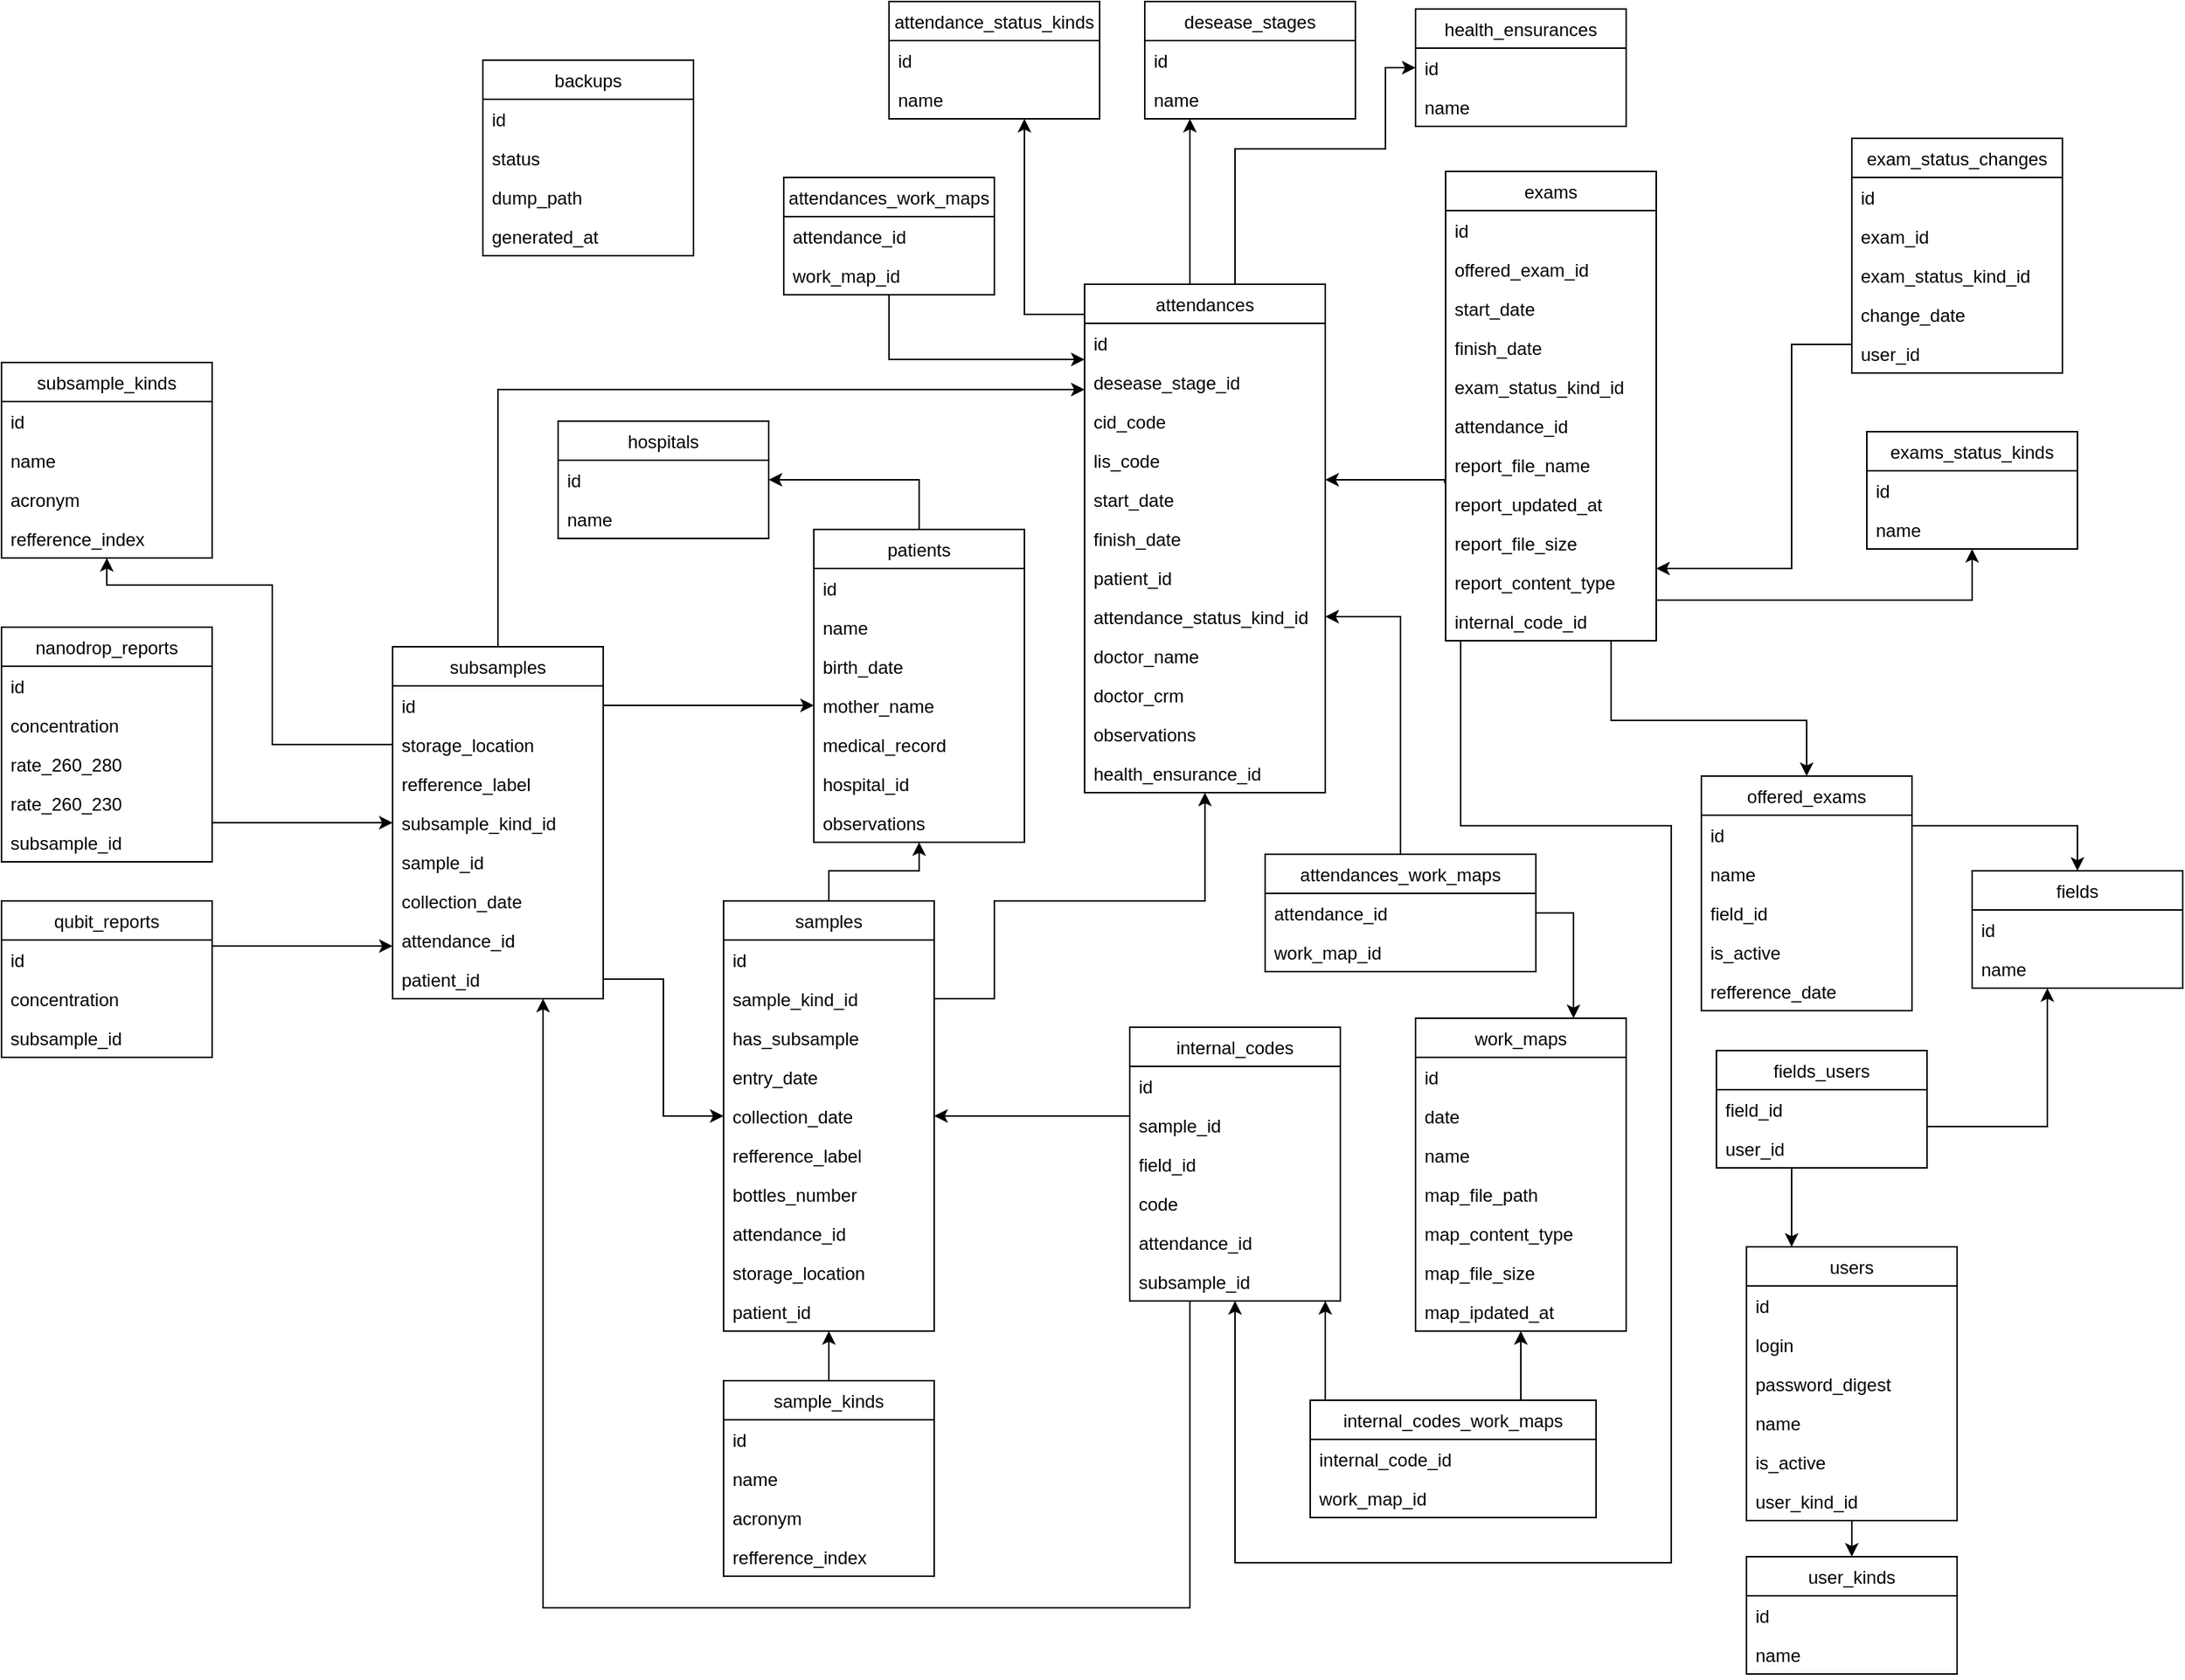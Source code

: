 <mxfile version="10.9.5" type="device"><diagram name="Page-1" id="9f46799a-70d6-7492-0946-bef42562c5a5"><mxGraphModel dx="2695" dy="827" grid="1" gridSize="10" guides="1" tooltips="1" connect="1" arrows="1" fold="1" page="1" pageScale="1" pageWidth="1100" pageHeight="850" background="#ffffff" math="0" shadow="0"><root><mxCell id="0"/><mxCell id="1" parent="0"/><mxCell id="H1HDkSK7e2mvy_Q6WAIs-183" style="edgeStyle=orthogonalEdgeStyle;rounded=0;orthogonalLoop=1;jettySize=auto;html=1;exitX=0;exitY=0.5;exitDx=0;exitDy=0;entryX=0;entryY=0.5;entryDx=0;entryDy=0;" parent="1" edge="1"><mxGeometry relative="1" as="geometry"><Array as="points"><mxPoint x="30" y="816.5"/><mxPoint x="30" y="334.5"/></Array><mxPoint x="80" y="830" as="sourcePoint"/></mxGeometry></mxCell><mxCell id="bh3pTHCVWy5I8DZ_KZWX-1" value="attendance_status_kinds" style="swimlane;fontStyle=0;childLayout=stackLayout;horizontal=1;startSize=26;fillColor=none;horizontalStack=0;resizeParent=1;resizeParentMax=0;resizeLast=0;collapsible=1;marginBottom=0;" parent="1" vertex="1"><mxGeometry x="-110" y="2" width="140" height="78" as="geometry"/></mxCell><mxCell id="bh3pTHCVWy5I8DZ_KZWX-2" value="id" style="text;strokeColor=none;fillColor=none;align=left;verticalAlign=top;spacingLeft=4;spacingRight=4;overflow=hidden;rotatable=0;points=[[0,0.5],[1,0.5]];portConstraint=eastwest;" parent="bh3pTHCVWy5I8DZ_KZWX-1" vertex="1"><mxGeometry y="26" width="140" height="26" as="geometry"/></mxCell><mxCell id="bh3pTHCVWy5I8DZ_KZWX-3" value="name" style="text;strokeColor=none;fillColor=none;align=left;verticalAlign=top;spacingLeft=4;spacingRight=4;overflow=hidden;rotatable=0;points=[[0,0.5],[1,0.5]];portConstraint=eastwest;" parent="bh3pTHCVWy5I8DZ_KZWX-1" vertex="1"><mxGeometry y="52" width="140" height="26" as="geometry"/></mxCell><mxCell id="bh3pTHCVWy5I8DZ_KZWX-25" style="edgeStyle=orthogonalEdgeStyle;rounded=0;orthogonalLoop=1;jettySize=auto;html=1;" parent="1" source="bh3pTHCVWy5I8DZ_KZWX-5" target="bh3pTHCVWy5I8DZ_KZWX-1" edge="1"><mxGeometry relative="1" as="geometry"><Array as="points"><mxPoint x="-20" y="210"/></Array></mxGeometry></mxCell><mxCell id="bh3pTHCVWy5I8DZ_KZWX-197" style="edgeStyle=orthogonalEdgeStyle;rounded=0;orthogonalLoop=1;jettySize=auto;html=1;exitX=0.75;exitY=0;exitDx=0;exitDy=0;" parent="1" source="bh3pTHCVWy5I8DZ_KZWX-5" target="bh3pTHCVWy5I8DZ_KZWX-73" edge="1"><mxGeometry relative="1" as="geometry"><Array as="points"><mxPoint x="120" y="190"/><mxPoint x="120" y="100"/><mxPoint x="220" y="100"/><mxPoint x="220" y="46"/></Array></mxGeometry></mxCell><mxCell id="bh3pTHCVWy5I8DZ_KZWX-5" value="attendances" style="swimlane;fontStyle=0;childLayout=stackLayout;horizontal=1;startSize=26;fillColor=none;horizontalStack=0;resizeParent=1;resizeParentMax=0;resizeLast=0;collapsible=1;marginBottom=0;" parent="1" vertex="1"><mxGeometry x="20" y="190" width="160" height="338" as="geometry"/></mxCell><mxCell id="bh3pTHCVWy5I8DZ_KZWX-6" value="id" style="text;strokeColor=none;fillColor=none;align=left;verticalAlign=top;spacingLeft=4;spacingRight=4;overflow=hidden;rotatable=0;points=[[0,0.5],[1,0.5]];portConstraint=eastwest;" parent="bh3pTHCVWy5I8DZ_KZWX-5" vertex="1"><mxGeometry y="26" width="160" height="26" as="geometry"/></mxCell><mxCell id="bh3pTHCVWy5I8DZ_KZWX-7" value="desease_stage_id" style="text;strokeColor=none;fillColor=none;align=left;verticalAlign=top;spacingLeft=4;spacingRight=4;overflow=hidden;rotatable=0;points=[[0,0.5],[1,0.5]];portConstraint=eastwest;" parent="bh3pTHCVWy5I8DZ_KZWX-5" vertex="1"><mxGeometry y="52" width="160" height="26" as="geometry"/></mxCell><mxCell id="bh3pTHCVWy5I8DZ_KZWX-8" value="cid_code" style="text;strokeColor=none;fillColor=none;align=left;verticalAlign=top;spacingLeft=4;spacingRight=4;overflow=hidden;rotatable=0;points=[[0,0.5],[1,0.5]];portConstraint=eastwest;" parent="bh3pTHCVWy5I8DZ_KZWX-5" vertex="1"><mxGeometry y="78" width="160" height="26" as="geometry"/></mxCell><mxCell id="bh3pTHCVWy5I8DZ_KZWX-9" value="lis_code" style="text;strokeColor=none;fillColor=none;align=left;verticalAlign=top;spacingLeft=4;spacingRight=4;overflow=hidden;rotatable=0;points=[[0,0.5],[1,0.5]];portConstraint=eastwest;" parent="bh3pTHCVWy5I8DZ_KZWX-5" vertex="1"><mxGeometry y="104" width="160" height="26" as="geometry"/></mxCell><mxCell id="bh3pTHCVWy5I8DZ_KZWX-10" value="start_date" style="text;strokeColor=none;fillColor=none;align=left;verticalAlign=top;spacingLeft=4;spacingRight=4;overflow=hidden;rotatable=0;points=[[0,0.5],[1,0.5]];portConstraint=eastwest;" parent="bh3pTHCVWy5I8DZ_KZWX-5" vertex="1"><mxGeometry y="130" width="160" height="26" as="geometry"/></mxCell><mxCell id="bh3pTHCVWy5I8DZ_KZWX-11" value="finish_date" style="text;strokeColor=none;fillColor=none;align=left;verticalAlign=top;spacingLeft=4;spacingRight=4;overflow=hidden;rotatable=0;points=[[0,0.5],[1,0.5]];portConstraint=eastwest;" parent="bh3pTHCVWy5I8DZ_KZWX-5" vertex="1"><mxGeometry y="156" width="160" height="26" as="geometry"/></mxCell><mxCell id="bh3pTHCVWy5I8DZ_KZWX-12" value="patient_id" style="text;strokeColor=none;fillColor=none;align=left;verticalAlign=top;spacingLeft=4;spacingRight=4;overflow=hidden;rotatable=0;points=[[0,0.5],[1,0.5]];portConstraint=eastwest;" parent="bh3pTHCVWy5I8DZ_KZWX-5" vertex="1"><mxGeometry y="182" width="160" height="26" as="geometry"/></mxCell><mxCell id="bh3pTHCVWy5I8DZ_KZWX-13" value="attendance_status_kind_id" style="text;strokeColor=none;fillColor=none;align=left;verticalAlign=top;spacingLeft=4;spacingRight=4;overflow=hidden;rotatable=0;points=[[0,0.5],[1,0.5]];portConstraint=eastwest;" parent="bh3pTHCVWy5I8DZ_KZWX-5" vertex="1"><mxGeometry y="208" width="160" height="26" as="geometry"/></mxCell><mxCell id="bh3pTHCVWy5I8DZ_KZWX-14" value="doctor_name" style="text;strokeColor=none;fillColor=none;align=left;verticalAlign=top;spacingLeft=4;spacingRight=4;overflow=hidden;rotatable=0;points=[[0,0.5],[1,0.5]];portConstraint=eastwest;" parent="bh3pTHCVWy5I8DZ_KZWX-5" vertex="1"><mxGeometry y="234" width="160" height="26" as="geometry"/></mxCell><mxCell id="bh3pTHCVWy5I8DZ_KZWX-15" value="doctor_crm" style="text;strokeColor=none;fillColor=none;align=left;verticalAlign=top;spacingLeft=4;spacingRight=4;overflow=hidden;rotatable=0;points=[[0,0.5],[1,0.5]];portConstraint=eastwest;" parent="bh3pTHCVWy5I8DZ_KZWX-5" vertex="1"><mxGeometry y="260" width="160" height="26" as="geometry"/></mxCell><mxCell id="bh3pTHCVWy5I8DZ_KZWX-16" value="observations" style="text;strokeColor=none;fillColor=none;align=left;verticalAlign=top;spacingLeft=4;spacingRight=4;overflow=hidden;rotatable=0;points=[[0,0.5],[1,0.5]];portConstraint=eastwest;" parent="bh3pTHCVWy5I8DZ_KZWX-5" vertex="1"><mxGeometry y="286" width="160" height="26" as="geometry"/></mxCell><mxCell id="bh3pTHCVWy5I8DZ_KZWX-17" value="health_ensurance_id" style="text;strokeColor=none;fillColor=none;align=left;verticalAlign=top;spacingLeft=4;spacingRight=4;overflow=hidden;rotatable=0;points=[[0,0.5],[1,0.5]];portConstraint=eastwest;" parent="bh3pTHCVWy5I8DZ_KZWX-5" vertex="1"><mxGeometry y="312" width="160" height="26" as="geometry"/></mxCell><mxCell id="bh3pTHCVWy5I8DZ_KZWX-26" value="attendances_work_maps" style="swimlane;fontStyle=0;childLayout=stackLayout;horizontal=1;startSize=26;fillColor=none;horizontalStack=0;resizeParent=1;resizeParentMax=0;resizeLast=0;collapsible=1;marginBottom=0;" parent="1" vertex="1"><mxGeometry x="-180" y="119" width="140" height="78" as="geometry"/></mxCell><mxCell id="bh3pTHCVWy5I8DZ_KZWX-27" value="attendance_id" style="text;strokeColor=none;fillColor=none;align=left;verticalAlign=top;spacingLeft=4;spacingRight=4;overflow=hidden;rotatable=0;points=[[0,0.5],[1,0.5]];portConstraint=eastwest;" parent="bh3pTHCVWy5I8DZ_KZWX-26" vertex="1"><mxGeometry y="26" width="140" height="26" as="geometry"/></mxCell><mxCell id="bh3pTHCVWy5I8DZ_KZWX-28" value="work_map_id" style="text;strokeColor=none;fillColor=none;align=left;verticalAlign=top;spacingLeft=4;spacingRight=4;overflow=hidden;rotatable=0;points=[[0,0.5],[1,0.5]];portConstraint=eastwest;" parent="bh3pTHCVWy5I8DZ_KZWX-26" vertex="1"><mxGeometry y="52" width="140" height="26" as="geometry"/></mxCell><mxCell id="bh3pTHCVWy5I8DZ_KZWX-30" style="edgeStyle=orthogonalEdgeStyle;rounded=0;orthogonalLoop=1;jettySize=auto;html=1;" parent="1" source="bh3pTHCVWy5I8DZ_KZWX-26" target="bh3pTHCVWy5I8DZ_KZWX-5" edge="1"><mxGeometry relative="1" as="geometry"><Array as="points"><mxPoint x="-110" y="240"/></Array></mxGeometry></mxCell><mxCell id="bh3pTHCVWy5I8DZ_KZWX-31" value="backups" style="swimlane;fontStyle=0;childLayout=stackLayout;horizontal=1;startSize=26;fillColor=none;horizontalStack=0;resizeParent=1;resizeParentMax=0;resizeLast=0;collapsible=1;marginBottom=0;" parent="1" vertex="1"><mxGeometry x="-380" y="41" width="140" height="130" as="geometry"/></mxCell><mxCell id="bh3pTHCVWy5I8DZ_KZWX-32" value="id" style="text;strokeColor=none;fillColor=none;align=left;verticalAlign=top;spacingLeft=4;spacingRight=4;overflow=hidden;rotatable=0;points=[[0,0.5],[1,0.5]];portConstraint=eastwest;" parent="bh3pTHCVWy5I8DZ_KZWX-31" vertex="1"><mxGeometry y="26" width="140" height="26" as="geometry"/></mxCell><mxCell id="bh3pTHCVWy5I8DZ_KZWX-33" value="status" style="text;strokeColor=none;fillColor=none;align=left;verticalAlign=top;spacingLeft=4;spacingRight=4;overflow=hidden;rotatable=0;points=[[0,0.5],[1,0.5]];portConstraint=eastwest;" parent="bh3pTHCVWy5I8DZ_KZWX-31" vertex="1"><mxGeometry y="52" width="140" height="26" as="geometry"/></mxCell><mxCell id="bh3pTHCVWy5I8DZ_KZWX-34" value="dump_path" style="text;strokeColor=none;fillColor=none;align=left;verticalAlign=top;spacingLeft=4;spacingRight=4;overflow=hidden;rotatable=0;points=[[0,0.5],[1,0.5]];portConstraint=eastwest;" parent="bh3pTHCVWy5I8DZ_KZWX-31" vertex="1"><mxGeometry y="78" width="140" height="26" as="geometry"/></mxCell><mxCell id="bh3pTHCVWy5I8DZ_KZWX-35" value="generated_at" style="text;strokeColor=none;fillColor=none;align=left;verticalAlign=top;spacingLeft=4;spacingRight=4;overflow=hidden;rotatable=0;points=[[0,0.5],[1,0.5]];portConstraint=eastwest;" parent="bh3pTHCVWy5I8DZ_KZWX-31" vertex="1"><mxGeometry y="104" width="140" height="26" as="geometry"/></mxCell><mxCell id="bh3pTHCVWy5I8DZ_KZWX-36" value="desease_stages" style="swimlane;fontStyle=0;childLayout=stackLayout;horizontal=1;startSize=26;fillColor=none;horizontalStack=0;resizeParent=1;resizeParentMax=0;resizeLast=0;collapsible=1;marginBottom=0;" parent="1" vertex="1"><mxGeometry x="60" y="2" width="140" height="78" as="geometry"/></mxCell><mxCell id="bh3pTHCVWy5I8DZ_KZWX-37" value="id" style="text;strokeColor=none;fillColor=none;align=left;verticalAlign=top;spacingLeft=4;spacingRight=4;overflow=hidden;rotatable=0;points=[[0,0.5],[1,0.5]];portConstraint=eastwest;" parent="bh3pTHCVWy5I8DZ_KZWX-36" vertex="1"><mxGeometry y="26" width="140" height="26" as="geometry"/></mxCell><mxCell id="bh3pTHCVWy5I8DZ_KZWX-38" value="name" style="text;strokeColor=none;fillColor=none;align=left;verticalAlign=top;spacingLeft=4;spacingRight=4;overflow=hidden;rotatable=0;points=[[0,0.5],[1,0.5]];portConstraint=eastwest;" parent="bh3pTHCVWy5I8DZ_KZWX-36" vertex="1"><mxGeometry y="52" width="140" height="26" as="geometry"/></mxCell><mxCell id="bh3pTHCVWy5I8DZ_KZWX-40" style="edgeStyle=orthogonalEdgeStyle;rounded=0;orthogonalLoop=1;jettySize=auto;html=1;" parent="1" source="bh3pTHCVWy5I8DZ_KZWX-5" target="bh3pTHCVWy5I8DZ_KZWX-36" edge="1"><mxGeometry relative="1" as="geometry"><Array as="points"><mxPoint x="90" y="160"/><mxPoint x="90" y="160"/></Array></mxGeometry></mxCell><mxCell id="bh3pTHCVWy5I8DZ_KZWX-41" value="exam_status_changes" style="swimlane;fontStyle=0;childLayout=stackLayout;horizontal=1;startSize=26;fillColor=none;horizontalStack=0;resizeParent=1;resizeParentMax=0;resizeLast=0;collapsible=1;marginBottom=0;" parent="1" vertex="1"><mxGeometry x="530" y="93" width="140" height="156" as="geometry"/></mxCell><mxCell id="bh3pTHCVWy5I8DZ_KZWX-42" value="id" style="text;strokeColor=none;fillColor=none;align=left;verticalAlign=top;spacingLeft=4;spacingRight=4;overflow=hidden;rotatable=0;points=[[0,0.5],[1,0.5]];portConstraint=eastwest;" parent="bh3pTHCVWy5I8DZ_KZWX-41" vertex="1"><mxGeometry y="26" width="140" height="26" as="geometry"/></mxCell><mxCell id="bh3pTHCVWy5I8DZ_KZWX-43" value="exam_id" style="text;strokeColor=none;fillColor=none;align=left;verticalAlign=top;spacingLeft=4;spacingRight=4;overflow=hidden;rotatable=0;points=[[0,0.5],[1,0.5]];portConstraint=eastwest;" parent="bh3pTHCVWy5I8DZ_KZWX-41" vertex="1"><mxGeometry y="52" width="140" height="26" as="geometry"/></mxCell><mxCell id="bh3pTHCVWy5I8DZ_KZWX-44" value="exam_status_kind_id" style="text;strokeColor=none;fillColor=none;align=left;verticalAlign=top;spacingLeft=4;spacingRight=4;overflow=hidden;rotatable=0;points=[[0,0.5],[1,0.5]];portConstraint=eastwest;" parent="bh3pTHCVWy5I8DZ_KZWX-41" vertex="1"><mxGeometry y="78" width="140" height="26" as="geometry"/></mxCell><mxCell id="bh3pTHCVWy5I8DZ_KZWX-45" value="change_date" style="text;strokeColor=none;fillColor=none;align=left;verticalAlign=top;spacingLeft=4;spacingRight=4;overflow=hidden;rotatable=0;points=[[0,0.5],[1,0.5]];portConstraint=eastwest;" parent="bh3pTHCVWy5I8DZ_KZWX-41" vertex="1"><mxGeometry y="104" width="140" height="26" as="geometry"/></mxCell><mxCell id="bh3pTHCVWy5I8DZ_KZWX-46" value="user_id" style="text;strokeColor=none;fillColor=none;align=left;verticalAlign=top;spacingLeft=4;spacingRight=4;overflow=hidden;rotatable=0;points=[[0,0.5],[1,0.5]];portConstraint=eastwest;" parent="bh3pTHCVWy5I8DZ_KZWX-41" vertex="1"><mxGeometry y="130" width="140" height="26" as="geometry"/></mxCell><mxCell id="bh3pTHCVWy5I8DZ_KZWX-48" value="exams_status_kinds" style="swimlane;fontStyle=0;childLayout=stackLayout;horizontal=1;startSize=26;fillColor=none;horizontalStack=0;resizeParent=1;resizeParentMax=0;resizeLast=0;collapsible=1;marginBottom=0;" parent="1" vertex="1"><mxGeometry x="540" y="288" width="140" height="78" as="geometry"/></mxCell><mxCell id="bh3pTHCVWy5I8DZ_KZWX-49" value="id" style="text;strokeColor=none;fillColor=none;align=left;verticalAlign=top;spacingLeft=4;spacingRight=4;overflow=hidden;rotatable=0;points=[[0,0.5],[1,0.5]];portConstraint=eastwest;" parent="bh3pTHCVWy5I8DZ_KZWX-48" vertex="1"><mxGeometry y="26" width="140" height="26" as="geometry"/></mxCell><mxCell id="bh3pTHCVWy5I8DZ_KZWX-50" value="name" style="text;strokeColor=none;fillColor=none;align=left;verticalAlign=top;spacingLeft=4;spacingRight=4;overflow=hidden;rotatable=0;points=[[0,0.5],[1,0.5]];portConstraint=eastwest;" parent="bh3pTHCVWy5I8DZ_KZWX-48" vertex="1"><mxGeometry y="52" width="140" height="26" as="geometry"/></mxCell><mxCell id="bh3pTHCVWy5I8DZ_KZWX-52" value="exams" style="swimlane;fontStyle=0;childLayout=stackLayout;horizontal=1;startSize=26;fillColor=none;horizontalStack=0;resizeParent=1;resizeParentMax=0;resizeLast=0;collapsible=1;marginBottom=0;" parent="1" vertex="1"><mxGeometry x="260" y="115" width="140" height="312" as="geometry"/></mxCell><mxCell id="bh3pTHCVWy5I8DZ_KZWX-53" value="id" style="text;strokeColor=none;fillColor=none;align=left;verticalAlign=top;spacingLeft=4;spacingRight=4;overflow=hidden;rotatable=0;points=[[0,0.5],[1,0.5]];portConstraint=eastwest;" parent="bh3pTHCVWy5I8DZ_KZWX-52" vertex="1"><mxGeometry y="26" width="140" height="26" as="geometry"/></mxCell><mxCell id="bh3pTHCVWy5I8DZ_KZWX-54" value="offered_exam_id" style="text;strokeColor=none;fillColor=none;align=left;verticalAlign=top;spacingLeft=4;spacingRight=4;overflow=hidden;rotatable=0;points=[[0,0.5],[1,0.5]];portConstraint=eastwest;" parent="bh3pTHCVWy5I8DZ_KZWX-52" vertex="1"><mxGeometry y="52" width="140" height="26" as="geometry"/></mxCell><mxCell id="bh3pTHCVWy5I8DZ_KZWX-55" value="start_date" style="text;strokeColor=none;fillColor=none;align=left;verticalAlign=top;spacingLeft=4;spacingRight=4;overflow=hidden;rotatable=0;points=[[0,0.5],[1,0.5]];portConstraint=eastwest;" parent="bh3pTHCVWy5I8DZ_KZWX-52" vertex="1"><mxGeometry y="78" width="140" height="26" as="geometry"/></mxCell><mxCell id="bh3pTHCVWy5I8DZ_KZWX-56" value="finish_date" style="text;strokeColor=none;fillColor=none;align=left;verticalAlign=top;spacingLeft=4;spacingRight=4;overflow=hidden;rotatable=0;points=[[0,0.5],[1,0.5]];portConstraint=eastwest;" parent="bh3pTHCVWy5I8DZ_KZWX-52" vertex="1"><mxGeometry y="104" width="140" height="26" as="geometry"/></mxCell><mxCell id="bh3pTHCVWy5I8DZ_KZWX-57" value="exam_status_kind_id" style="text;strokeColor=none;fillColor=none;align=left;verticalAlign=top;spacingLeft=4;spacingRight=4;overflow=hidden;rotatable=0;points=[[0,0.5],[1,0.5]];portConstraint=eastwest;" parent="bh3pTHCVWy5I8DZ_KZWX-52" vertex="1"><mxGeometry y="130" width="140" height="26" as="geometry"/></mxCell><mxCell id="bh3pTHCVWy5I8DZ_KZWX-58" value="attendance_id" style="text;strokeColor=none;fillColor=none;align=left;verticalAlign=top;spacingLeft=4;spacingRight=4;overflow=hidden;rotatable=0;points=[[0,0.5],[1,0.5]];portConstraint=eastwest;" parent="bh3pTHCVWy5I8DZ_KZWX-52" vertex="1"><mxGeometry y="156" width="140" height="26" as="geometry"/></mxCell><mxCell id="bh3pTHCVWy5I8DZ_KZWX-20" value="report_file_name" style="text;strokeColor=none;fillColor=none;align=left;verticalAlign=top;spacingLeft=4;spacingRight=4;overflow=hidden;rotatable=0;points=[[0,0.5],[1,0.5]];portConstraint=eastwest;" parent="bh3pTHCVWy5I8DZ_KZWX-52" vertex="1"><mxGeometry y="182" width="140" height="26" as="geometry"/></mxCell><mxCell id="bh3pTHCVWy5I8DZ_KZWX-23" value="report_updated_at" style="text;strokeColor=none;fillColor=none;align=left;verticalAlign=top;spacingLeft=4;spacingRight=4;overflow=hidden;rotatable=0;points=[[0,0.5],[1,0.5]];portConstraint=eastwest;" parent="bh3pTHCVWy5I8DZ_KZWX-52" vertex="1"><mxGeometry y="208" width="140" height="26" as="geometry"/></mxCell><mxCell id="bh3pTHCVWy5I8DZ_KZWX-22" value="report_file_size" style="text;strokeColor=none;fillColor=none;align=left;verticalAlign=top;spacingLeft=4;spacingRight=4;overflow=hidden;rotatable=0;points=[[0,0.5],[1,0.5]];portConstraint=eastwest;" parent="bh3pTHCVWy5I8DZ_KZWX-52" vertex="1"><mxGeometry y="234" width="140" height="26" as="geometry"/></mxCell><mxCell id="bh3pTHCVWy5I8DZ_KZWX-21" value="report_content_type" style="text;strokeColor=none;fillColor=none;align=left;verticalAlign=top;spacingLeft=4;spacingRight=4;overflow=hidden;rotatable=0;points=[[0,0.5],[1,0.5]];portConstraint=eastwest;" parent="bh3pTHCVWy5I8DZ_KZWX-52" vertex="1"><mxGeometry y="260" width="140" height="26" as="geometry"/></mxCell><mxCell id="bh3pTHCVWy5I8DZ_KZWX-59" value="internal_code_id" style="text;strokeColor=none;fillColor=none;align=left;verticalAlign=top;spacingLeft=4;spacingRight=4;overflow=hidden;rotatable=0;points=[[0,0.5],[1,0.5]];portConstraint=eastwest;" parent="bh3pTHCVWy5I8DZ_KZWX-52" vertex="1"><mxGeometry y="286" width="140" height="26" as="geometry"/></mxCell><mxCell id="bh3pTHCVWy5I8DZ_KZWX-61" style="edgeStyle=orthogonalEdgeStyle;rounded=0;orthogonalLoop=1;jettySize=auto;html=1;" parent="1" source="bh3pTHCVWy5I8DZ_KZWX-52" target="bh3pTHCVWy5I8DZ_KZWX-48" edge="1"><mxGeometry relative="1" as="geometry"><mxPoint x="380" y="400" as="sourcePoint"/><Array as="points"><mxPoint x="610" y="400"/></Array></mxGeometry></mxCell><mxCell id="bh3pTHCVWy5I8DZ_KZWX-64" value="fields" style="swimlane;fontStyle=0;childLayout=stackLayout;horizontal=1;startSize=26;fillColor=none;horizontalStack=0;resizeParent=1;resizeParentMax=0;resizeLast=0;collapsible=1;marginBottom=0;" parent="1" vertex="1"><mxGeometry x="610" y="580" width="140" height="78" as="geometry"/></mxCell><mxCell id="bh3pTHCVWy5I8DZ_KZWX-65" value="id" style="text;strokeColor=none;fillColor=none;align=left;verticalAlign=top;spacingLeft=4;spacingRight=4;overflow=hidden;rotatable=0;points=[[0,0.5],[1,0.5]];portConstraint=eastwest;" parent="bh3pTHCVWy5I8DZ_KZWX-64" vertex="1"><mxGeometry y="26" width="140" height="26" as="geometry"/></mxCell><mxCell id="bh3pTHCVWy5I8DZ_KZWX-66" value="name" style="text;strokeColor=none;fillColor=none;align=left;verticalAlign=top;spacingLeft=4;spacingRight=4;overflow=hidden;rotatable=0;points=[[0,0.5],[1,0.5]];portConstraint=eastwest;" parent="bh3pTHCVWy5I8DZ_KZWX-64" vertex="1"><mxGeometry y="52" width="140" height="26" as="geometry"/></mxCell><mxCell id="bh3pTHCVWy5I8DZ_KZWX-196" style="edgeStyle=orthogonalEdgeStyle;rounded=0;orthogonalLoop=1;jettySize=auto;html=1;" parent="1" source="bh3pTHCVWy5I8DZ_KZWX-68" target="bh3pTHCVWy5I8DZ_KZWX-177" edge="1"><mxGeometry relative="1" as="geometry"><mxPoint x="600" y="780" as="sourcePoint"/><Array as="points"><mxPoint x="490" y="810"/><mxPoint x="490" y="810"/></Array></mxGeometry></mxCell><mxCell id="bh3pTHCVWy5I8DZ_KZWX-68" value="fields_users" style="swimlane;fontStyle=0;childLayout=stackLayout;horizontal=1;startSize=26;fillColor=none;horizontalStack=0;resizeParent=1;resizeParentMax=0;resizeLast=0;collapsible=1;marginBottom=0;" parent="1" vertex="1"><mxGeometry x="440" y="699.5" width="140" height="78" as="geometry"/></mxCell><mxCell id="bh3pTHCVWy5I8DZ_KZWX-69" value="field_id" style="text;strokeColor=none;fillColor=none;align=left;verticalAlign=top;spacingLeft=4;spacingRight=4;overflow=hidden;rotatable=0;points=[[0,0.5],[1,0.5]];portConstraint=eastwest;" parent="bh3pTHCVWy5I8DZ_KZWX-68" vertex="1"><mxGeometry y="26" width="140" height="26" as="geometry"/></mxCell><mxCell id="bh3pTHCVWy5I8DZ_KZWX-70" value="user_id" style="text;strokeColor=none;fillColor=none;align=left;verticalAlign=top;spacingLeft=4;spacingRight=4;overflow=hidden;rotatable=0;points=[[0,0.5],[1,0.5]];portConstraint=eastwest;" parent="bh3pTHCVWy5I8DZ_KZWX-68" vertex="1"><mxGeometry y="52" width="140" height="26" as="geometry"/></mxCell><mxCell id="bh3pTHCVWy5I8DZ_KZWX-73" value="health_ensurances" style="swimlane;fontStyle=0;childLayout=stackLayout;horizontal=1;startSize=26;fillColor=none;horizontalStack=0;resizeParent=1;resizeParentMax=0;resizeLast=0;collapsible=1;marginBottom=0;" parent="1" vertex="1"><mxGeometry x="240" y="7" width="140" height="78" as="geometry"/></mxCell><mxCell id="bh3pTHCVWy5I8DZ_KZWX-74" value="id" style="text;strokeColor=none;fillColor=none;align=left;verticalAlign=top;spacingLeft=4;spacingRight=4;overflow=hidden;rotatable=0;points=[[0,0.5],[1,0.5]];portConstraint=eastwest;" parent="bh3pTHCVWy5I8DZ_KZWX-73" vertex="1"><mxGeometry y="26" width="140" height="26" as="geometry"/></mxCell><mxCell id="bh3pTHCVWy5I8DZ_KZWX-75" value="name" style="text;strokeColor=none;fillColor=none;align=left;verticalAlign=top;spacingLeft=4;spacingRight=4;overflow=hidden;rotatable=0;points=[[0,0.5],[1,0.5]];portConstraint=eastwest;" parent="bh3pTHCVWy5I8DZ_KZWX-73" vertex="1"><mxGeometry y="52" width="140" height="26" as="geometry"/></mxCell><mxCell id="bh3pTHCVWy5I8DZ_KZWX-78" value="hospitals" style="swimlane;fontStyle=0;childLayout=stackLayout;horizontal=1;startSize=26;fillColor=none;horizontalStack=0;resizeParent=1;resizeParentMax=0;resizeLast=0;collapsible=1;marginBottom=0;" parent="1" vertex="1"><mxGeometry x="-330" y="281" width="140" height="78" as="geometry"/></mxCell><mxCell id="bh3pTHCVWy5I8DZ_KZWX-79" value="id" style="text;strokeColor=none;fillColor=none;align=left;verticalAlign=top;spacingLeft=4;spacingRight=4;overflow=hidden;rotatable=0;points=[[0,0.5],[1,0.5]];portConstraint=eastwest;" parent="bh3pTHCVWy5I8DZ_KZWX-78" vertex="1"><mxGeometry y="26" width="140" height="26" as="geometry"/></mxCell><mxCell id="bh3pTHCVWy5I8DZ_KZWX-80" value="name" style="text;strokeColor=none;fillColor=none;align=left;verticalAlign=top;spacingLeft=4;spacingRight=4;overflow=hidden;rotatable=0;points=[[0,0.5],[1,0.5]];portConstraint=eastwest;" parent="bh3pTHCVWy5I8DZ_KZWX-78" vertex="1"><mxGeometry y="52" width="140" height="26" as="geometry"/></mxCell><mxCell id="bh3pTHCVWy5I8DZ_KZWX-82" value="internal_codes" style="swimlane;fontStyle=0;childLayout=stackLayout;horizontal=1;startSize=26;fillColor=none;horizontalStack=0;resizeParent=1;resizeParentMax=0;resizeLast=0;collapsible=1;marginBottom=0;" parent="1" vertex="1"><mxGeometry x="50" y="684" width="140" height="182" as="geometry"/></mxCell><mxCell id="bh3pTHCVWy5I8DZ_KZWX-83" value="id" style="text;strokeColor=none;fillColor=none;align=left;verticalAlign=top;spacingLeft=4;spacingRight=4;overflow=hidden;rotatable=0;points=[[0,0.5],[1,0.5]];portConstraint=eastwest;" parent="bh3pTHCVWy5I8DZ_KZWX-82" vertex="1"><mxGeometry y="26" width="140" height="26" as="geometry"/></mxCell><mxCell id="bh3pTHCVWy5I8DZ_KZWX-84" value="sample_id" style="text;strokeColor=none;fillColor=none;align=left;verticalAlign=top;spacingLeft=4;spacingRight=4;overflow=hidden;rotatable=0;points=[[0,0.5],[1,0.5]];portConstraint=eastwest;" parent="bh3pTHCVWy5I8DZ_KZWX-82" vertex="1"><mxGeometry y="52" width="140" height="26" as="geometry"/></mxCell><mxCell id="bh3pTHCVWy5I8DZ_KZWX-85" value="field_id" style="text;strokeColor=none;fillColor=none;align=left;verticalAlign=top;spacingLeft=4;spacingRight=4;overflow=hidden;rotatable=0;points=[[0,0.5],[1,0.5]];portConstraint=eastwest;" parent="bh3pTHCVWy5I8DZ_KZWX-82" vertex="1"><mxGeometry y="78" width="140" height="26" as="geometry"/></mxCell><mxCell id="bh3pTHCVWy5I8DZ_KZWX-86" value="code" style="text;strokeColor=none;fillColor=none;align=left;verticalAlign=top;spacingLeft=4;spacingRight=4;overflow=hidden;rotatable=0;points=[[0,0.5],[1,0.5]];portConstraint=eastwest;" parent="bh3pTHCVWy5I8DZ_KZWX-82" vertex="1"><mxGeometry y="104" width="140" height="26" as="geometry"/></mxCell><mxCell id="bh3pTHCVWy5I8DZ_KZWX-87" value="attendance_id" style="text;strokeColor=none;fillColor=none;align=left;verticalAlign=top;spacingLeft=4;spacingRight=4;overflow=hidden;rotatable=0;points=[[0,0.5],[1,0.5]];portConstraint=eastwest;" parent="bh3pTHCVWy5I8DZ_KZWX-82" vertex="1"><mxGeometry y="130" width="140" height="26" as="geometry"/></mxCell><mxCell id="bh3pTHCVWy5I8DZ_KZWX-88" value="subsample_id" style="text;strokeColor=none;fillColor=none;align=left;verticalAlign=top;spacingLeft=4;spacingRight=4;overflow=hidden;rotatable=0;points=[[0,0.5],[1,0.5]];portConstraint=eastwest;" parent="bh3pTHCVWy5I8DZ_KZWX-82" vertex="1"><mxGeometry y="156" width="140" height="26" as="geometry"/></mxCell><mxCell id="bh3pTHCVWy5I8DZ_KZWX-93" value="nanodrop_reports" style="swimlane;fontStyle=0;childLayout=stackLayout;horizontal=1;startSize=26;fillColor=none;horizontalStack=0;resizeParent=1;resizeParentMax=0;resizeLast=0;collapsible=1;marginBottom=0;" parent="1" vertex="1"><mxGeometry x="-700" y="418" width="140" height="156" as="geometry"/></mxCell><mxCell id="bh3pTHCVWy5I8DZ_KZWX-94" value="id" style="text;strokeColor=none;fillColor=none;align=left;verticalAlign=top;spacingLeft=4;spacingRight=4;overflow=hidden;rotatable=0;points=[[0,0.5],[1,0.5]];portConstraint=eastwest;" parent="bh3pTHCVWy5I8DZ_KZWX-93" vertex="1"><mxGeometry y="26" width="140" height="26" as="geometry"/></mxCell><mxCell id="bh3pTHCVWy5I8DZ_KZWX-95" value="concentration" style="text;strokeColor=none;fillColor=none;align=left;verticalAlign=top;spacingLeft=4;spacingRight=4;overflow=hidden;rotatable=0;points=[[0,0.5],[1,0.5]];portConstraint=eastwest;" parent="bh3pTHCVWy5I8DZ_KZWX-93" vertex="1"><mxGeometry y="52" width="140" height="26" as="geometry"/></mxCell><mxCell id="bh3pTHCVWy5I8DZ_KZWX-96" value="rate_260_280" style="text;strokeColor=none;fillColor=none;align=left;verticalAlign=top;spacingLeft=4;spacingRight=4;overflow=hidden;rotatable=0;points=[[0,0.5],[1,0.5]];portConstraint=eastwest;" parent="bh3pTHCVWy5I8DZ_KZWX-93" vertex="1"><mxGeometry y="78" width="140" height="26" as="geometry"/></mxCell><mxCell id="bh3pTHCVWy5I8DZ_KZWX-97" value="rate_260_230" style="text;strokeColor=none;fillColor=none;align=left;verticalAlign=top;spacingLeft=4;spacingRight=4;overflow=hidden;rotatable=0;points=[[0,0.5],[1,0.5]];portConstraint=eastwest;" parent="bh3pTHCVWy5I8DZ_KZWX-93" vertex="1"><mxGeometry y="104" width="140" height="26" as="geometry"/></mxCell><mxCell id="bh3pTHCVWy5I8DZ_KZWX-98" value="subsample_id" style="text;strokeColor=none;fillColor=none;align=left;verticalAlign=top;spacingLeft=4;spacingRight=4;overflow=hidden;rotatable=0;points=[[0,0.5],[1,0.5]];portConstraint=eastwest;" parent="bh3pTHCVWy5I8DZ_KZWX-93" vertex="1"><mxGeometry y="130" width="140" height="26" as="geometry"/></mxCell><mxCell id="bh3pTHCVWy5I8DZ_KZWX-100" value="offered_exams" style="swimlane;fontStyle=0;childLayout=stackLayout;horizontal=1;startSize=26;fillColor=none;horizontalStack=0;resizeParent=1;resizeParentMax=0;resizeLast=0;collapsible=1;marginBottom=0;" parent="1" vertex="1"><mxGeometry x="430" y="517" width="140" height="156" as="geometry"/></mxCell><mxCell id="bh3pTHCVWy5I8DZ_KZWX-101" value="id" style="text;strokeColor=none;fillColor=none;align=left;verticalAlign=top;spacingLeft=4;spacingRight=4;overflow=hidden;rotatable=0;points=[[0,0.5],[1,0.5]];portConstraint=eastwest;" parent="bh3pTHCVWy5I8DZ_KZWX-100" vertex="1"><mxGeometry y="26" width="140" height="26" as="geometry"/></mxCell><mxCell id="bh3pTHCVWy5I8DZ_KZWX-102" value="name" style="text;strokeColor=none;fillColor=none;align=left;verticalAlign=top;spacingLeft=4;spacingRight=4;overflow=hidden;rotatable=0;points=[[0,0.5],[1,0.5]];portConstraint=eastwest;" parent="bh3pTHCVWy5I8DZ_KZWX-100" vertex="1"><mxGeometry y="52" width="140" height="26" as="geometry"/></mxCell><mxCell id="bh3pTHCVWy5I8DZ_KZWX-103" value="field_id" style="text;strokeColor=none;fillColor=none;align=left;verticalAlign=top;spacingLeft=4;spacingRight=4;overflow=hidden;rotatable=0;points=[[0,0.5],[1,0.5]];portConstraint=eastwest;" parent="bh3pTHCVWy5I8DZ_KZWX-100" vertex="1"><mxGeometry y="78" width="140" height="26" as="geometry"/></mxCell><mxCell id="bh3pTHCVWy5I8DZ_KZWX-104" value="is_active" style="text;strokeColor=none;fillColor=none;align=left;verticalAlign=top;spacingLeft=4;spacingRight=4;overflow=hidden;rotatable=0;points=[[0,0.5],[1,0.5]];portConstraint=eastwest;" parent="bh3pTHCVWy5I8DZ_KZWX-100" vertex="1"><mxGeometry y="104" width="140" height="26" as="geometry"/></mxCell><mxCell id="bh3pTHCVWy5I8DZ_KZWX-105" value="refference_date" style="text;strokeColor=none;fillColor=none;align=left;verticalAlign=top;spacingLeft=4;spacingRight=4;overflow=hidden;rotatable=0;points=[[0,0.5],[1,0.5]];portConstraint=eastwest;" parent="bh3pTHCVWy5I8DZ_KZWX-100" vertex="1"><mxGeometry y="130" width="140" height="26" as="geometry"/></mxCell><mxCell id="bh3pTHCVWy5I8DZ_KZWX-108" style="edgeStyle=orthogonalEdgeStyle;rounded=0;orthogonalLoop=1;jettySize=auto;html=1;" parent="1" source="bh3pTHCVWy5I8DZ_KZWX-100" target="bh3pTHCVWy5I8DZ_KZWX-64" edge="1"><mxGeometry relative="1" as="geometry"><Array as="points"><mxPoint x="680" y="550"/></Array></mxGeometry></mxCell><mxCell id="bh3pTHCVWy5I8DZ_KZWX-109" style="edgeStyle=orthogonalEdgeStyle;rounded=0;orthogonalLoop=1;jettySize=auto;html=1;entryX=0.5;entryY=0;entryDx=0;entryDy=0;" parent="1" source="bh3pTHCVWy5I8DZ_KZWX-52" target="bh3pTHCVWy5I8DZ_KZWX-100" edge="1"><mxGeometry relative="1" as="geometry"><Array as="points"><mxPoint x="370" y="480"/><mxPoint x="500" y="480"/></Array></mxGeometry></mxCell><mxCell id="bh3pTHCVWy5I8DZ_KZWX-215" style="edgeStyle=orthogonalEdgeStyle;rounded=0;orthogonalLoop=1;jettySize=auto;html=1;exitX=0.5;exitY=0;exitDx=0;exitDy=0;" parent="1" source="bh3pTHCVWy5I8DZ_KZWX-111" target="bh3pTHCVWy5I8DZ_KZWX-78" edge="1"><mxGeometry relative="1" as="geometry"/></mxCell><mxCell id="bh3pTHCVWy5I8DZ_KZWX-111" value="patients" style="swimlane;fontStyle=0;childLayout=stackLayout;horizontal=1;startSize=26;fillColor=none;horizontalStack=0;resizeParent=1;resizeParentMax=0;resizeLast=0;collapsible=1;marginBottom=0;" parent="1" vertex="1"><mxGeometry x="-160" y="353" width="140" height="208" as="geometry"/></mxCell><mxCell id="bh3pTHCVWy5I8DZ_KZWX-112" value="id" style="text;strokeColor=none;fillColor=none;align=left;verticalAlign=top;spacingLeft=4;spacingRight=4;overflow=hidden;rotatable=0;points=[[0,0.5],[1,0.5]];portConstraint=eastwest;" parent="bh3pTHCVWy5I8DZ_KZWX-111" vertex="1"><mxGeometry y="26" width="140" height="26" as="geometry"/></mxCell><mxCell id="bh3pTHCVWy5I8DZ_KZWX-113" value="name" style="text;strokeColor=none;fillColor=none;align=left;verticalAlign=top;spacingLeft=4;spacingRight=4;overflow=hidden;rotatable=0;points=[[0,0.5],[1,0.5]];portConstraint=eastwest;" parent="bh3pTHCVWy5I8DZ_KZWX-111" vertex="1"><mxGeometry y="52" width="140" height="26" as="geometry"/></mxCell><mxCell id="bh3pTHCVWy5I8DZ_KZWX-114" value="birth_date" style="text;strokeColor=none;fillColor=none;align=left;verticalAlign=top;spacingLeft=4;spacingRight=4;overflow=hidden;rotatable=0;points=[[0,0.5],[1,0.5]];portConstraint=eastwest;" parent="bh3pTHCVWy5I8DZ_KZWX-111" vertex="1"><mxGeometry y="78" width="140" height="26" as="geometry"/></mxCell><mxCell id="bh3pTHCVWy5I8DZ_KZWX-115" value="mother_name" style="text;strokeColor=none;fillColor=none;align=left;verticalAlign=top;spacingLeft=4;spacingRight=4;overflow=hidden;rotatable=0;points=[[0,0.5],[1,0.5]];portConstraint=eastwest;" parent="bh3pTHCVWy5I8DZ_KZWX-111" vertex="1"><mxGeometry y="104" width="140" height="26" as="geometry"/></mxCell><mxCell id="bh3pTHCVWy5I8DZ_KZWX-116" value="medical_record" style="text;strokeColor=none;fillColor=none;align=left;verticalAlign=top;spacingLeft=4;spacingRight=4;overflow=hidden;rotatable=0;points=[[0,0.5],[1,0.5]];portConstraint=eastwest;" parent="bh3pTHCVWy5I8DZ_KZWX-111" vertex="1"><mxGeometry y="130" width="140" height="26" as="geometry"/></mxCell><mxCell id="bh3pTHCVWy5I8DZ_KZWX-117" value="hospital_id" style="text;strokeColor=none;fillColor=none;align=left;verticalAlign=top;spacingLeft=4;spacingRight=4;overflow=hidden;rotatable=0;points=[[0,0.5],[1,0.5]];portConstraint=eastwest;" parent="bh3pTHCVWy5I8DZ_KZWX-111" vertex="1"><mxGeometry y="156" width="140" height="26" as="geometry"/></mxCell><mxCell id="bh3pTHCVWy5I8DZ_KZWX-118" value="observations" style="text;strokeColor=none;fillColor=none;align=left;verticalAlign=top;spacingLeft=4;spacingRight=4;overflow=hidden;rotatable=0;points=[[0,0.5],[1,0.5]];portConstraint=eastwest;" parent="bh3pTHCVWy5I8DZ_KZWX-111" vertex="1"><mxGeometry y="182" width="140" height="26" as="geometry"/></mxCell><mxCell id="bh3pTHCVWy5I8DZ_KZWX-121" value="qubit_reports" style="swimlane;fontStyle=0;childLayout=stackLayout;horizontal=1;startSize=26;fillColor=none;horizontalStack=0;resizeParent=1;resizeParentMax=0;resizeLast=0;collapsible=1;marginBottom=0;" parent="1" vertex="1"><mxGeometry x="-700" y="600" width="140" height="104" as="geometry"/></mxCell><mxCell id="bh3pTHCVWy5I8DZ_KZWX-122" value="id" style="text;strokeColor=none;fillColor=none;align=left;verticalAlign=top;spacingLeft=4;spacingRight=4;overflow=hidden;rotatable=0;points=[[0,0.5],[1,0.5]];portConstraint=eastwest;" parent="bh3pTHCVWy5I8DZ_KZWX-121" vertex="1"><mxGeometry y="26" width="140" height="26" as="geometry"/></mxCell><mxCell id="bh3pTHCVWy5I8DZ_KZWX-123" value="concentration" style="text;strokeColor=none;fillColor=none;align=left;verticalAlign=top;spacingLeft=4;spacingRight=4;overflow=hidden;rotatable=0;points=[[0,0.5],[1,0.5]];portConstraint=eastwest;" parent="bh3pTHCVWy5I8DZ_KZWX-121" vertex="1"><mxGeometry y="52" width="140" height="26" as="geometry"/></mxCell><mxCell id="bh3pTHCVWy5I8DZ_KZWX-124" value="subsample_id" style="text;strokeColor=none;fillColor=none;align=left;verticalAlign=top;spacingLeft=4;spacingRight=4;overflow=hidden;rotatable=0;points=[[0,0.5],[1,0.5]];portConstraint=eastwest;" parent="bh3pTHCVWy5I8DZ_KZWX-121" vertex="1"><mxGeometry y="78" width="140" height="26" as="geometry"/></mxCell><mxCell id="bh3pTHCVWy5I8DZ_KZWX-206" style="edgeStyle=orthogonalEdgeStyle;rounded=0;orthogonalLoop=1;jettySize=auto;html=1;exitX=0.5;exitY=0;exitDx=0;exitDy=0;" parent="1" source="bh3pTHCVWy5I8DZ_KZWX-125" target="bh3pTHCVWy5I8DZ_KZWX-130" edge="1"><mxGeometry relative="1" as="geometry"/></mxCell><mxCell id="bh3pTHCVWy5I8DZ_KZWX-125" value="sample_kinds" style="swimlane;fontStyle=0;childLayout=stackLayout;horizontal=1;startSize=26;fillColor=none;horizontalStack=0;resizeParent=1;resizeParentMax=0;resizeLast=0;collapsible=1;marginBottom=0;" parent="1" vertex="1"><mxGeometry x="-220" y="919" width="140" height="130" as="geometry"/></mxCell><mxCell id="bh3pTHCVWy5I8DZ_KZWX-126" value="id" style="text;strokeColor=none;fillColor=none;align=left;verticalAlign=top;spacingLeft=4;spacingRight=4;overflow=hidden;rotatable=0;points=[[0,0.5],[1,0.5]];portConstraint=eastwest;" parent="bh3pTHCVWy5I8DZ_KZWX-125" vertex="1"><mxGeometry y="26" width="140" height="26" as="geometry"/></mxCell><mxCell id="bh3pTHCVWy5I8DZ_KZWX-127" value="name" style="text;strokeColor=none;fillColor=none;align=left;verticalAlign=top;spacingLeft=4;spacingRight=4;overflow=hidden;rotatable=0;points=[[0,0.5],[1,0.5]];portConstraint=eastwest;" parent="bh3pTHCVWy5I8DZ_KZWX-125" vertex="1"><mxGeometry y="52" width="140" height="26" as="geometry"/></mxCell><mxCell id="bh3pTHCVWy5I8DZ_KZWX-128" value="acronym" style="text;strokeColor=none;fillColor=none;align=left;verticalAlign=top;spacingLeft=4;spacingRight=4;overflow=hidden;rotatable=0;points=[[0,0.5],[1,0.5]];portConstraint=eastwest;" parent="bh3pTHCVWy5I8DZ_KZWX-125" vertex="1"><mxGeometry y="78" width="140" height="26" as="geometry"/></mxCell><mxCell id="bh3pTHCVWy5I8DZ_KZWX-129" value="refference_index" style="text;strokeColor=none;fillColor=none;align=left;verticalAlign=top;spacingLeft=4;spacingRight=4;overflow=hidden;rotatable=0;points=[[0,0.5],[1,0.5]];portConstraint=eastwest;" parent="bh3pTHCVWy5I8DZ_KZWX-125" vertex="1"><mxGeometry y="104" width="140" height="26" as="geometry"/></mxCell><mxCell id="bh3pTHCVWy5I8DZ_KZWX-204" style="edgeStyle=orthogonalEdgeStyle;rounded=0;orthogonalLoop=1;jettySize=auto;html=1;exitX=0.5;exitY=0;exitDx=0;exitDy=0;" parent="1" source="bh3pTHCVWy5I8DZ_KZWX-130" target="bh3pTHCVWy5I8DZ_KZWX-111" edge="1"><mxGeometry relative="1" as="geometry"/></mxCell><mxCell id="bh3pTHCVWy5I8DZ_KZWX-130" value="samples" style="swimlane;fontStyle=0;childLayout=stackLayout;horizontal=1;startSize=26;fillColor=none;horizontalStack=0;resizeParent=1;resizeParentMax=0;resizeLast=0;collapsible=1;marginBottom=0;" parent="1" vertex="1"><mxGeometry x="-220" y="600" width="140" height="286" as="geometry"/></mxCell><mxCell id="bh3pTHCVWy5I8DZ_KZWX-131" value="id" style="text;strokeColor=none;fillColor=none;align=left;verticalAlign=top;spacingLeft=4;spacingRight=4;overflow=hidden;rotatable=0;points=[[0,0.5],[1,0.5]];portConstraint=eastwest;" parent="bh3pTHCVWy5I8DZ_KZWX-130" vertex="1"><mxGeometry y="26" width="140" height="26" as="geometry"/></mxCell><mxCell id="bh3pTHCVWy5I8DZ_KZWX-132" value="sample_kind_id" style="text;strokeColor=none;fillColor=none;align=left;verticalAlign=top;spacingLeft=4;spacingRight=4;overflow=hidden;rotatable=0;points=[[0,0.5],[1,0.5]];portConstraint=eastwest;" parent="bh3pTHCVWy5I8DZ_KZWX-130" vertex="1"><mxGeometry y="52" width="140" height="26" as="geometry"/></mxCell><mxCell id="bh3pTHCVWy5I8DZ_KZWX-133" value="has_subsample" style="text;strokeColor=none;fillColor=none;align=left;verticalAlign=top;spacingLeft=4;spacingRight=4;overflow=hidden;rotatable=0;points=[[0,0.5],[1,0.5]];portConstraint=eastwest;" parent="bh3pTHCVWy5I8DZ_KZWX-130" vertex="1"><mxGeometry y="78" width="140" height="26" as="geometry"/></mxCell><mxCell id="bh3pTHCVWy5I8DZ_KZWX-134" value="entry_date" style="text;strokeColor=none;fillColor=none;align=left;verticalAlign=top;spacingLeft=4;spacingRight=4;overflow=hidden;rotatable=0;points=[[0,0.5],[1,0.5]];portConstraint=eastwest;" parent="bh3pTHCVWy5I8DZ_KZWX-130" vertex="1"><mxGeometry y="104" width="140" height="26" as="geometry"/></mxCell><mxCell id="bh3pTHCVWy5I8DZ_KZWX-135" value="collection_date" style="text;strokeColor=none;fillColor=none;align=left;verticalAlign=top;spacingLeft=4;spacingRight=4;overflow=hidden;rotatable=0;points=[[0,0.5],[1,0.5]];portConstraint=eastwest;" parent="bh3pTHCVWy5I8DZ_KZWX-130" vertex="1"><mxGeometry y="130" width="140" height="26" as="geometry"/></mxCell><mxCell id="bh3pTHCVWy5I8DZ_KZWX-136" value="refference_label" style="text;strokeColor=none;fillColor=none;align=left;verticalAlign=top;spacingLeft=4;spacingRight=4;overflow=hidden;rotatable=0;points=[[0,0.5],[1,0.5]];portConstraint=eastwest;" parent="bh3pTHCVWy5I8DZ_KZWX-130" vertex="1"><mxGeometry y="156" width="140" height="26" as="geometry"/></mxCell><mxCell id="bh3pTHCVWy5I8DZ_KZWX-137" value="bottles_number" style="text;strokeColor=none;fillColor=none;align=left;verticalAlign=top;spacingLeft=4;spacingRight=4;overflow=hidden;rotatable=0;points=[[0,0.5],[1,0.5]];portConstraint=eastwest;" parent="bh3pTHCVWy5I8DZ_KZWX-130" vertex="1"><mxGeometry y="182" width="140" height="26" as="geometry"/></mxCell><mxCell id="bh3pTHCVWy5I8DZ_KZWX-138" value="attendance_id" style="text;strokeColor=none;fillColor=none;align=left;verticalAlign=top;spacingLeft=4;spacingRight=4;overflow=hidden;rotatable=0;points=[[0,0.5],[1,0.5]];portConstraint=eastwest;" parent="bh3pTHCVWy5I8DZ_KZWX-130" vertex="1"><mxGeometry y="208" width="140" height="26" as="geometry"/></mxCell><mxCell id="bh3pTHCVWy5I8DZ_KZWX-139" value="storage_location" style="text;strokeColor=none;fillColor=none;align=left;verticalAlign=top;spacingLeft=4;spacingRight=4;overflow=hidden;rotatable=0;points=[[0,0.5],[1,0.5]];portConstraint=eastwest;" parent="bh3pTHCVWy5I8DZ_KZWX-130" vertex="1"><mxGeometry y="234" width="140" height="26" as="geometry"/></mxCell><mxCell id="bh3pTHCVWy5I8DZ_KZWX-140" value="patient_id" style="text;strokeColor=none;fillColor=none;align=left;verticalAlign=top;spacingLeft=4;spacingRight=4;overflow=hidden;rotatable=0;points=[[0,0.5],[1,0.5]];portConstraint=eastwest;" parent="bh3pTHCVWy5I8DZ_KZWX-130" vertex="1"><mxGeometry y="260" width="140" height="26" as="geometry"/></mxCell><mxCell id="bh3pTHCVWy5I8DZ_KZWX-150" value="subsample_kinds" style="swimlane;fontStyle=0;childLayout=stackLayout;horizontal=1;startSize=26;fillColor=none;horizontalStack=0;resizeParent=1;resizeParentMax=0;resizeLast=0;collapsible=1;marginBottom=0;" parent="1" vertex="1"><mxGeometry x="-700" y="242" width="140" height="130" as="geometry"/></mxCell><mxCell id="bh3pTHCVWy5I8DZ_KZWX-151" value="id" style="text;strokeColor=none;fillColor=none;align=left;verticalAlign=top;spacingLeft=4;spacingRight=4;overflow=hidden;rotatable=0;points=[[0,0.5],[1,0.5]];portConstraint=eastwest;" parent="bh3pTHCVWy5I8DZ_KZWX-150" vertex="1"><mxGeometry y="26" width="140" height="26" as="geometry"/></mxCell><mxCell id="bh3pTHCVWy5I8DZ_KZWX-152" value="name" style="text;strokeColor=none;fillColor=none;align=left;verticalAlign=top;spacingLeft=4;spacingRight=4;overflow=hidden;rotatable=0;points=[[0,0.5],[1,0.5]];portConstraint=eastwest;" parent="bh3pTHCVWy5I8DZ_KZWX-150" vertex="1"><mxGeometry y="52" width="140" height="26" as="geometry"/></mxCell><mxCell id="bh3pTHCVWy5I8DZ_KZWX-153" value="acronym" style="text;strokeColor=none;fillColor=none;align=left;verticalAlign=top;spacingLeft=4;spacingRight=4;overflow=hidden;rotatable=0;points=[[0,0.5],[1,0.5]];portConstraint=eastwest;" parent="bh3pTHCVWy5I8DZ_KZWX-150" vertex="1"><mxGeometry y="78" width="140" height="26" as="geometry"/></mxCell><mxCell id="bh3pTHCVWy5I8DZ_KZWX-154" value="refference_index" style="text;strokeColor=none;fillColor=none;align=left;verticalAlign=top;spacingLeft=4;spacingRight=4;overflow=hidden;rotatable=0;points=[[0,0.5],[1,0.5]];portConstraint=eastwest;" parent="bh3pTHCVWy5I8DZ_KZWX-150" vertex="1"><mxGeometry y="104" width="140" height="26" as="geometry"/></mxCell><mxCell id="bh3pTHCVWy5I8DZ_KZWX-213" style="edgeStyle=orthogonalEdgeStyle;rounded=0;orthogonalLoop=1;jettySize=auto;html=1;exitX=0.5;exitY=0;exitDx=0;exitDy=0;" parent="1" source="bh3pTHCVWy5I8DZ_KZWX-155" edge="1"><mxGeometry relative="1" as="geometry"><Array as="points"><mxPoint x="-370" y="260"/><mxPoint x="20" y="260"/></Array><mxPoint x="20" y="260" as="targetPoint"/></mxGeometry></mxCell><mxCell id="bh3pTHCVWy5I8DZ_KZWX-155" value="subsamples" style="swimlane;fontStyle=0;childLayout=stackLayout;horizontal=1;startSize=26;fillColor=none;horizontalStack=0;resizeParent=1;resizeParentMax=0;resizeLast=0;collapsible=1;marginBottom=0;" parent="1" vertex="1"><mxGeometry x="-440" y="431" width="140" height="234" as="geometry"/></mxCell><mxCell id="bh3pTHCVWy5I8DZ_KZWX-156" value="id" style="text;strokeColor=none;fillColor=none;align=left;verticalAlign=top;spacingLeft=4;spacingRight=4;overflow=hidden;rotatable=0;points=[[0,0.5],[1,0.5]];portConstraint=eastwest;" parent="bh3pTHCVWy5I8DZ_KZWX-155" vertex="1"><mxGeometry y="26" width="140" height="26" as="geometry"/></mxCell><mxCell id="bh3pTHCVWy5I8DZ_KZWX-157" value="storage_location" style="text;strokeColor=none;fillColor=none;align=left;verticalAlign=top;spacingLeft=4;spacingRight=4;overflow=hidden;rotatable=0;points=[[0,0.5],[1,0.5]];portConstraint=eastwest;" parent="bh3pTHCVWy5I8DZ_KZWX-155" vertex="1"><mxGeometry y="52" width="140" height="26" as="geometry"/></mxCell><mxCell id="bh3pTHCVWy5I8DZ_KZWX-158" value="refference_label" style="text;strokeColor=none;fillColor=none;align=left;verticalAlign=top;spacingLeft=4;spacingRight=4;overflow=hidden;rotatable=0;points=[[0,0.5],[1,0.5]];portConstraint=eastwest;" parent="bh3pTHCVWy5I8DZ_KZWX-155" vertex="1"><mxGeometry y="78" width="140" height="26" as="geometry"/></mxCell><mxCell id="bh3pTHCVWy5I8DZ_KZWX-159" value="subsample_kind_id" style="text;strokeColor=none;fillColor=none;align=left;verticalAlign=top;spacingLeft=4;spacingRight=4;overflow=hidden;rotatable=0;points=[[0,0.5],[1,0.5]];portConstraint=eastwest;" parent="bh3pTHCVWy5I8DZ_KZWX-155" vertex="1"><mxGeometry y="104" width="140" height="26" as="geometry"/></mxCell><mxCell id="bh3pTHCVWy5I8DZ_KZWX-160" value="sample_id" style="text;strokeColor=none;fillColor=none;align=left;verticalAlign=top;spacingLeft=4;spacingRight=4;overflow=hidden;rotatable=0;points=[[0,0.5],[1,0.5]];portConstraint=eastwest;" parent="bh3pTHCVWy5I8DZ_KZWX-155" vertex="1"><mxGeometry y="130" width="140" height="26" as="geometry"/></mxCell><mxCell id="bh3pTHCVWy5I8DZ_KZWX-161" value="collection_date" style="text;strokeColor=none;fillColor=none;align=left;verticalAlign=top;spacingLeft=4;spacingRight=4;overflow=hidden;rotatable=0;points=[[0,0.5],[1,0.5]];portConstraint=eastwest;" parent="bh3pTHCVWy5I8DZ_KZWX-155" vertex="1"><mxGeometry y="156" width="140" height="26" as="geometry"/></mxCell><mxCell id="bh3pTHCVWy5I8DZ_KZWX-162" value="attendance_id" style="text;strokeColor=none;fillColor=none;align=left;verticalAlign=top;spacingLeft=4;spacingRight=4;overflow=hidden;rotatable=0;points=[[0,0.5],[1,0.5]];portConstraint=eastwest;" parent="bh3pTHCVWy5I8DZ_KZWX-155" vertex="1"><mxGeometry y="182" width="140" height="26" as="geometry"/></mxCell><mxCell id="bh3pTHCVWy5I8DZ_KZWX-163" value="patient_id" style="text;strokeColor=none;fillColor=none;align=left;verticalAlign=top;spacingLeft=4;spacingRight=4;overflow=hidden;rotatable=0;points=[[0,0.5],[1,0.5]];portConstraint=eastwest;" parent="bh3pTHCVWy5I8DZ_KZWX-155" vertex="1"><mxGeometry y="208" width="140" height="26" as="geometry"/></mxCell><mxCell id="bh3pTHCVWy5I8DZ_KZWX-173" value="user_kinds" style="swimlane;fontStyle=0;childLayout=stackLayout;horizontal=1;startSize=26;fillColor=none;horizontalStack=0;resizeParent=1;resizeParentMax=0;resizeLast=0;collapsible=1;marginBottom=0;" parent="1" vertex="1"><mxGeometry x="460" y="1036" width="140" height="78" as="geometry"/></mxCell><mxCell id="bh3pTHCVWy5I8DZ_KZWX-174" value="id" style="text;strokeColor=none;fillColor=none;align=left;verticalAlign=top;spacingLeft=4;spacingRight=4;overflow=hidden;rotatable=0;points=[[0,0.5],[1,0.5]];portConstraint=eastwest;" parent="bh3pTHCVWy5I8DZ_KZWX-173" vertex="1"><mxGeometry y="26" width="140" height="26" as="geometry"/></mxCell><mxCell id="bh3pTHCVWy5I8DZ_KZWX-175" value="name" style="text;strokeColor=none;fillColor=none;align=left;verticalAlign=top;spacingLeft=4;spacingRight=4;overflow=hidden;rotatable=0;points=[[0,0.5],[1,0.5]];portConstraint=eastwest;" parent="bh3pTHCVWy5I8DZ_KZWX-173" vertex="1"><mxGeometry y="52" width="140" height="26" as="geometry"/></mxCell><mxCell id="bh3pTHCVWy5I8DZ_KZWX-177" value="users" style="swimlane;fontStyle=0;childLayout=stackLayout;horizontal=1;startSize=26;fillColor=none;horizontalStack=0;resizeParent=1;resizeParentMax=0;resizeLast=0;collapsible=1;marginBottom=0;" parent="1" vertex="1"><mxGeometry x="460" y="830" width="140" height="182" as="geometry"/></mxCell><mxCell id="bh3pTHCVWy5I8DZ_KZWX-178" value="id" style="text;strokeColor=none;fillColor=none;align=left;verticalAlign=top;spacingLeft=4;spacingRight=4;overflow=hidden;rotatable=0;points=[[0,0.5],[1,0.5]];portConstraint=eastwest;" parent="bh3pTHCVWy5I8DZ_KZWX-177" vertex="1"><mxGeometry y="26" width="140" height="26" as="geometry"/></mxCell><mxCell id="bh3pTHCVWy5I8DZ_KZWX-179" value="login" style="text;strokeColor=none;fillColor=none;align=left;verticalAlign=top;spacingLeft=4;spacingRight=4;overflow=hidden;rotatable=0;points=[[0,0.5],[1,0.5]];portConstraint=eastwest;" parent="bh3pTHCVWy5I8DZ_KZWX-177" vertex="1"><mxGeometry y="52" width="140" height="26" as="geometry"/></mxCell><mxCell id="bh3pTHCVWy5I8DZ_KZWX-180" value="password_digest" style="text;strokeColor=none;fillColor=none;align=left;verticalAlign=top;spacingLeft=4;spacingRight=4;overflow=hidden;rotatable=0;points=[[0,0.5],[1,0.5]];portConstraint=eastwest;" parent="bh3pTHCVWy5I8DZ_KZWX-177" vertex="1"><mxGeometry y="78" width="140" height="26" as="geometry"/></mxCell><mxCell id="bh3pTHCVWy5I8DZ_KZWX-181" value="name" style="text;strokeColor=none;fillColor=none;align=left;verticalAlign=top;spacingLeft=4;spacingRight=4;overflow=hidden;rotatable=0;points=[[0,0.5],[1,0.5]];portConstraint=eastwest;" parent="bh3pTHCVWy5I8DZ_KZWX-177" vertex="1"><mxGeometry y="104" width="140" height="26" as="geometry"/></mxCell><mxCell id="bh3pTHCVWy5I8DZ_KZWX-182" value="is_active" style="text;strokeColor=none;fillColor=none;align=left;verticalAlign=top;spacingLeft=4;spacingRight=4;overflow=hidden;rotatable=0;points=[[0,0.5],[1,0.5]];portConstraint=eastwest;" parent="bh3pTHCVWy5I8DZ_KZWX-177" vertex="1"><mxGeometry y="130" width="140" height="26" as="geometry"/></mxCell><mxCell id="bh3pTHCVWy5I8DZ_KZWX-183" value="user_kind_id" style="text;strokeColor=none;fillColor=none;align=left;verticalAlign=top;spacingLeft=4;spacingRight=4;overflow=hidden;rotatable=0;points=[[0,0.5],[1,0.5]];portConstraint=eastwest;" parent="bh3pTHCVWy5I8DZ_KZWX-177" vertex="1"><mxGeometry y="156" width="140" height="26" as="geometry"/></mxCell><mxCell id="bh3pTHCVWy5I8DZ_KZWX-185" value="work_maps" style="swimlane;fontStyle=0;childLayout=stackLayout;horizontal=1;startSize=26;fillColor=none;horizontalStack=0;resizeParent=1;resizeParentMax=0;resizeLast=0;collapsible=1;marginBottom=0;" parent="1" vertex="1"><mxGeometry x="240" y="678" width="140" height="208" as="geometry"/></mxCell><mxCell id="bh3pTHCVWy5I8DZ_KZWX-186" value="id" style="text;strokeColor=none;fillColor=none;align=left;verticalAlign=top;spacingLeft=4;spacingRight=4;overflow=hidden;rotatable=0;points=[[0,0.5],[1,0.5]];portConstraint=eastwest;" parent="bh3pTHCVWy5I8DZ_KZWX-185" vertex="1"><mxGeometry y="26" width="140" height="26" as="geometry"/></mxCell><mxCell id="bh3pTHCVWy5I8DZ_KZWX-187" value="date" style="text;strokeColor=none;fillColor=none;align=left;verticalAlign=top;spacingLeft=4;spacingRight=4;overflow=hidden;rotatable=0;points=[[0,0.5],[1,0.5]];portConstraint=eastwest;" parent="bh3pTHCVWy5I8DZ_KZWX-185" vertex="1"><mxGeometry y="52" width="140" height="26" as="geometry"/></mxCell><mxCell id="bh3pTHCVWy5I8DZ_KZWX-188" value="name" style="text;strokeColor=none;fillColor=none;align=left;verticalAlign=top;spacingLeft=4;spacingRight=4;overflow=hidden;rotatable=0;points=[[0,0.5],[1,0.5]];portConstraint=eastwest;" parent="bh3pTHCVWy5I8DZ_KZWX-185" vertex="1"><mxGeometry y="78" width="140" height="26" as="geometry"/></mxCell><mxCell id="bh3pTHCVWy5I8DZ_KZWX-189" value="map_file_path" style="text;strokeColor=none;fillColor=none;align=left;verticalAlign=top;spacingLeft=4;spacingRight=4;overflow=hidden;rotatable=0;points=[[0,0.5],[1,0.5]];portConstraint=eastwest;" parent="bh3pTHCVWy5I8DZ_KZWX-185" vertex="1"><mxGeometry y="104" width="140" height="26" as="geometry"/></mxCell><mxCell id="bh3pTHCVWy5I8DZ_KZWX-190" value="map_content_type" style="text;strokeColor=none;fillColor=none;align=left;verticalAlign=top;spacingLeft=4;spacingRight=4;overflow=hidden;rotatable=0;points=[[0,0.5],[1,0.5]];portConstraint=eastwest;" parent="bh3pTHCVWy5I8DZ_KZWX-185" vertex="1"><mxGeometry y="130" width="140" height="26" as="geometry"/></mxCell><mxCell id="bh3pTHCVWy5I8DZ_KZWX-191" value="map_file_size" style="text;strokeColor=none;fillColor=none;align=left;verticalAlign=top;spacingLeft=4;spacingRight=4;overflow=hidden;rotatable=0;points=[[0,0.5],[1,0.5]];portConstraint=eastwest;" parent="bh3pTHCVWy5I8DZ_KZWX-185" vertex="1"><mxGeometry y="156" width="140" height="26" as="geometry"/></mxCell><mxCell id="bh3pTHCVWy5I8DZ_KZWX-192" value="map_ipdated_at" style="text;strokeColor=none;fillColor=none;align=left;verticalAlign=top;spacingLeft=4;spacingRight=4;overflow=hidden;rotatable=0;points=[[0,0.5],[1,0.5]];portConstraint=eastwest;" parent="bh3pTHCVWy5I8DZ_KZWX-185" vertex="1"><mxGeometry y="182" width="140" height="26" as="geometry"/></mxCell><mxCell id="bh3pTHCVWy5I8DZ_KZWX-193" style="edgeStyle=orthogonalEdgeStyle;rounded=0;orthogonalLoop=1;jettySize=auto;html=1;" parent="1" source="bh3pTHCVWy5I8DZ_KZWX-177" target="bh3pTHCVWy5I8DZ_KZWX-173" edge="1"><mxGeometry relative="1" as="geometry"><Array as="points"><mxPoint x="530" y="990"/><mxPoint x="530" y="990"/></Array></mxGeometry></mxCell><mxCell id="bh3pTHCVWy5I8DZ_KZWX-195" style="edgeStyle=orthogonalEdgeStyle;rounded=0;orthogonalLoop=1;jettySize=auto;html=1;" parent="1" source="bh3pTHCVWy5I8DZ_KZWX-68" target="bh3pTHCVWy5I8DZ_KZWX-64" edge="1"><mxGeometry relative="1" as="geometry"><Array as="points"><mxPoint x="660" y="750"/></Array></mxGeometry></mxCell><mxCell id="bh3pTHCVWy5I8DZ_KZWX-199" style="edgeStyle=orthogonalEdgeStyle;rounded=0;orthogonalLoop=1;jettySize=auto;html=1;exitX=0;exitY=0.5;exitDx=0;exitDy=0;" parent="1" source="bh3pTHCVWy5I8DZ_KZWX-45" target="bh3pTHCVWy5I8DZ_KZWX-52" edge="1"><mxGeometry relative="1" as="geometry"><Array as="points"><mxPoint x="530" y="230"/><mxPoint x="490" y="230"/><mxPoint x="490" y="379"/></Array></mxGeometry></mxCell><mxCell id="bh3pTHCVWy5I8DZ_KZWX-205" style="edgeStyle=orthogonalEdgeStyle;rounded=0;orthogonalLoop=1;jettySize=auto;html=1;exitX=1;exitY=0.5;exitDx=0;exitDy=0;" parent="1" source="bh3pTHCVWy5I8DZ_KZWX-132" target="bh3pTHCVWy5I8DZ_KZWX-5" edge="1"><mxGeometry relative="1" as="geometry"><Array as="points"><mxPoint x="-40" y="665"/><mxPoint x="-40" y="600"/></Array></mxGeometry></mxCell><mxCell id="bh3pTHCVWy5I8DZ_KZWX-207" style="edgeStyle=orthogonalEdgeStyle;rounded=0;orthogonalLoop=1;jettySize=auto;html=1;exitX=1;exitY=0.5;exitDx=0;exitDy=0;" parent="1" source="bh3pTHCVWy5I8DZ_KZWX-123" target="bh3pTHCVWy5I8DZ_KZWX-155" edge="1"><mxGeometry relative="1" as="geometry"><Array as="points"><mxPoint x="-560" y="630"/></Array></mxGeometry></mxCell><mxCell id="bh3pTHCVWy5I8DZ_KZWX-208" style="edgeStyle=orthogonalEdgeStyle;rounded=0;orthogonalLoop=1;jettySize=auto;html=1;exitX=1;exitY=0.5;exitDx=0;exitDy=0;" parent="1" source="bh3pTHCVWy5I8DZ_KZWX-94" target="bh3pTHCVWy5I8DZ_KZWX-155" edge="1"><mxGeometry relative="1" as="geometry"><Array as="points"><mxPoint x="-560" y="548"/></Array></mxGeometry></mxCell><mxCell id="bh3pTHCVWy5I8DZ_KZWX-210" style="edgeStyle=orthogonalEdgeStyle;rounded=0;orthogonalLoop=1;jettySize=auto;html=1;exitX=0;exitY=0.5;exitDx=0;exitDy=0;" parent="1" source="bh3pTHCVWy5I8DZ_KZWX-157" target="bh3pTHCVWy5I8DZ_KZWX-150" edge="1"><mxGeometry relative="1" as="geometry"><Array as="points"><mxPoint x="-520" y="496"/><mxPoint x="-520" y="390"/><mxPoint x="-630" y="390"/></Array></mxGeometry></mxCell><mxCell id="bh3pTHCVWy5I8DZ_KZWX-211" style="edgeStyle=orthogonalEdgeStyle;rounded=0;orthogonalLoop=1;jettySize=auto;html=1;" parent="1" target="bh3pTHCVWy5I8DZ_KZWX-111" edge="1"><mxGeometry relative="1" as="geometry"><mxPoint x="-300" y="470" as="sourcePoint"/><Array as="points"><mxPoint x="-300" y="470"/></Array></mxGeometry></mxCell><mxCell id="bh3pTHCVWy5I8DZ_KZWX-212" style="edgeStyle=orthogonalEdgeStyle;rounded=0;orthogonalLoop=1;jettySize=auto;html=1;exitX=1;exitY=0.5;exitDx=0;exitDy=0;" parent="1" source="bh3pTHCVWy5I8DZ_KZWX-163" target="bh3pTHCVWy5I8DZ_KZWX-130" edge="1"><mxGeometry relative="1" as="geometry"/></mxCell><mxCell id="bh3pTHCVWy5I8DZ_KZWX-217" style="edgeStyle=orthogonalEdgeStyle;rounded=0;orthogonalLoop=1;jettySize=auto;html=1;exitX=0;exitY=0.5;exitDx=0;exitDy=0;" parent="1" source="bh3pTHCVWy5I8DZ_KZWX-84" target="bh3pTHCVWy5I8DZ_KZWX-130" edge="1"><mxGeometry relative="1" as="geometry"><Array as="points"><mxPoint x="50" y="743"/></Array></mxGeometry></mxCell><mxCell id="bh3pTHCVWy5I8DZ_KZWX-218" style="edgeStyle=orthogonalEdgeStyle;rounded=0;orthogonalLoop=1;jettySize=auto;html=1;" parent="1" source="bh3pTHCVWy5I8DZ_KZWX-82" target="bh3pTHCVWy5I8DZ_KZWX-155" edge="1"><mxGeometry relative="1" as="geometry"><Array as="points"><mxPoint x="90" y="1070"/><mxPoint x="-340" y="1070"/></Array></mxGeometry></mxCell><mxCell id="bh3pTHCVWy5I8DZ_KZWX-220" style="edgeStyle=orthogonalEdgeStyle;rounded=0;orthogonalLoop=1;jettySize=auto;html=1;" parent="1" source="bh3pTHCVWy5I8DZ_KZWX-52" target="bh3pTHCVWy5I8DZ_KZWX-82" edge="1"><mxGeometry relative="1" as="geometry"><Array as="points"><mxPoint x="270" y="550"/><mxPoint x="410" y="550"/><mxPoint x="410" y="1040"/><mxPoint x="120" y="1040"/></Array></mxGeometry></mxCell><mxCell id="bh3pTHCVWy5I8DZ_KZWX-225" style="edgeStyle=orthogonalEdgeStyle;rounded=0;orthogonalLoop=1;jettySize=auto;html=1;exitX=-0.007;exitY=-0.038;exitDx=0;exitDy=0;exitPerimeter=0;" parent="1" source="bh3pTHCVWy5I8DZ_KZWX-23" target="bh3pTHCVWy5I8DZ_KZWX-5" edge="1"><mxGeometry relative="1" as="geometry"><Array as="points"><mxPoint x="260" y="322"/><mxPoint x="260" y="320"/></Array></mxGeometry></mxCell><mxCell id="WIUAEf8NRB4sJIA8cIXz-5" style="edgeStyle=orthogonalEdgeStyle;rounded=0;orthogonalLoop=1;jettySize=auto;html=1;exitX=0.75;exitY=0;exitDx=0;exitDy=0;" edge="1" parent="1" source="WIUAEf8NRB4sJIA8cIXz-1" target="bh3pTHCVWy5I8DZ_KZWX-185"><mxGeometry relative="1" as="geometry"><Array as="points"><mxPoint x="310" y="932"/></Array></mxGeometry></mxCell><mxCell id="WIUAEf8NRB4sJIA8cIXz-6" style="edgeStyle=orthogonalEdgeStyle;rounded=0;orthogonalLoop=1;jettySize=auto;html=1;exitX=0.25;exitY=0;exitDx=0;exitDy=0;" edge="1" parent="1" source="WIUAEf8NRB4sJIA8cIXz-1" target="bh3pTHCVWy5I8DZ_KZWX-82"><mxGeometry relative="1" as="geometry"><Array as="points"><mxPoint x="180" y="932"/></Array></mxGeometry></mxCell><mxCell id="WIUAEf8NRB4sJIA8cIXz-1" value="internal_codes_work_maps" style="swimlane;fontStyle=0;childLayout=stackLayout;horizontal=1;startSize=26;fillColor=none;horizontalStack=0;resizeParent=1;resizeParentMax=0;resizeLast=0;collapsible=1;marginBottom=0;" vertex="1" parent="1"><mxGeometry x="170" y="932" width="190" height="78" as="geometry"/></mxCell><mxCell id="WIUAEf8NRB4sJIA8cIXz-2" value="internal_code_id" style="text;strokeColor=none;fillColor=none;align=left;verticalAlign=top;spacingLeft=4;spacingRight=4;overflow=hidden;rotatable=0;points=[[0,0.5],[1,0.5]];portConstraint=eastwest;" vertex="1" parent="WIUAEf8NRB4sJIA8cIXz-1"><mxGeometry y="26" width="190" height="26" as="geometry"/></mxCell><mxCell id="WIUAEf8NRB4sJIA8cIXz-3" value="work_map_id" style="text;strokeColor=none;fillColor=none;align=left;verticalAlign=top;spacingLeft=4;spacingRight=4;overflow=hidden;rotatable=0;points=[[0,0.5],[1,0.5]];portConstraint=eastwest;" vertex="1" parent="WIUAEf8NRB4sJIA8cIXz-1"><mxGeometry y="52" width="190" height="26" as="geometry"/></mxCell><mxCell id="WIUAEf8NRB4sJIA8cIXz-15" style="edgeStyle=orthogonalEdgeStyle;rounded=0;orthogonalLoop=1;jettySize=auto;html=1;exitX=0.5;exitY=0;exitDx=0;exitDy=0;" edge="1" parent="1" source="WIUAEf8NRB4sJIA8cIXz-7" target="bh3pTHCVWy5I8DZ_KZWX-13"><mxGeometry relative="1" as="geometry"/></mxCell><mxCell id="WIUAEf8NRB4sJIA8cIXz-7" value="attendances_work_maps" style="swimlane;fontStyle=0;childLayout=stackLayout;horizontal=1;startSize=26;fillColor=none;horizontalStack=0;resizeParent=1;resizeParentMax=0;resizeLast=0;collapsible=1;marginBottom=0;" vertex="1" parent="1"><mxGeometry x="140" y="569" width="180" height="78" as="geometry"/></mxCell><mxCell id="WIUAEf8NRB4sJIA8cIXz-8" value="attendance_id" style="text;strokeColor=none;fillColor=none;align=left;verticalAlign=top;spacingLeft=4;spacingRight=4;overflow=hidden;rotatable=0;points=[[0,0.5],[1,0.5]];portConstraint=eastwest;" vertex="1" parent="WIUAEf8NRB4sJIA8cIXz-7"><mxGeometry y="26" width="180" height="26" as="geometry"/></mxCell><mxCell id="WIUAEf8NRB4sJIA8cIXz-9" value="work_map_id" style="text;strokeColor=none;fillColor=none;align=left;verticalAlign=top;spacingLeft=4;spacingRight=4;overflow=hidden;rotatable=0;points=[[0,0.5],[1,0.5]];portConstraint=eastwest;" vertex="1" parent="WIUAEf8NRB4sJIA8cIXz-7"><mxGeometry y="52" width="180" height="26" as="geometry"/></mxCell><mxCell id="WIUAEf8NRB4sJIA8cIXz-16" style="edgeStyle=orthogonalEdgeStyle;rounded=0;orthogonalLoop=1;jettySize=auto;html=1;exitX=1;exitY=0.5;exitDx=0;exitDy=0;entryX=0.75;entryY=0;entryDx=0;entryDy=0;" edge="1" parent="1" source="WIUAEf8NRB4sJIA8cIXz-8" target="bh3pTHCVWy5I8DZ_KZWX-185"><mxGeometry relative="1" as="geometry"/></mxCell></root></mxGraphModel></diagram></mxfile>